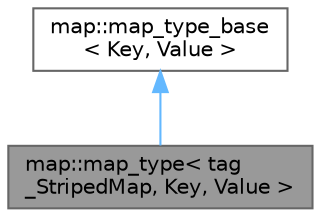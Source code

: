 digraph "map::map_type&lt; tag_StripedMap, Key, Value &gt;"
{
 // LATEX_PDF_SIZE
  bgcolor="transparent";
  edge [fontname=Helvetica,fontsize=10,labelfontname=Helvetica,labelfontsize=10];
  node [fontname=Helvetica,fontsize=10,shape=box,height=0.2,width=0.4];
  Node1 [id="Node000001",label="map::map_type\< tag\l_StripedMap, Key, Value \>",height=0.2,width=0.4,color="gray40", fillcolor="grey60", style="filled", fontcolor="black",tooltip=" "];
  Node2 -> Node1 [id="edge2_Node000001_Node000002",dir="back",color="steelblue1",style="solid",tooltip=" "];
  Node2 [id="Node000002",label="map::map_type_base\l\< Key, Value \>",height=0.2,width=0.4,color="gray40", fillcolor="white", style="filled",URL="$structmap_1_1map__type__base.html",tooltip=" "];
}

